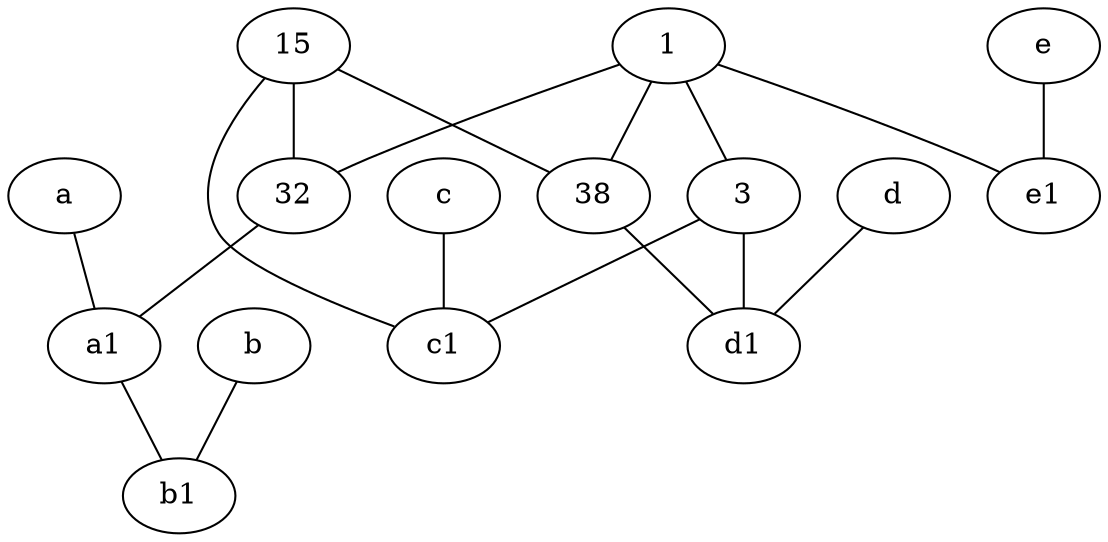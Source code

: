 graph {
	32
	a1 [pos="8,3!"]
	e1 [pos="7,7!"]
	3
	d [pos="2,5!"]
	c1 [pos="4.5,3!"]
	b1 [pos="9,4!"]
	b [pos="10,4!"]
	15
	e [pos="7,9!"]
	38
	1
	c [pos="4.5,2!"]
	a [pos="8,2!"]
	d1 [pos="3,5!"]
	3 -- d1
	15 -- c1
	15 -- 32
	1 -- e1
	3 -- c1
	a1 -- b1
	32 -- a1
	1 -- 3
	1 -- 38
	38 -- d1
	e -- e1
	b -- b1
	d -- d1
	1 -- 32
	15 -- 38
	c -- c1
	a -- a1
}
